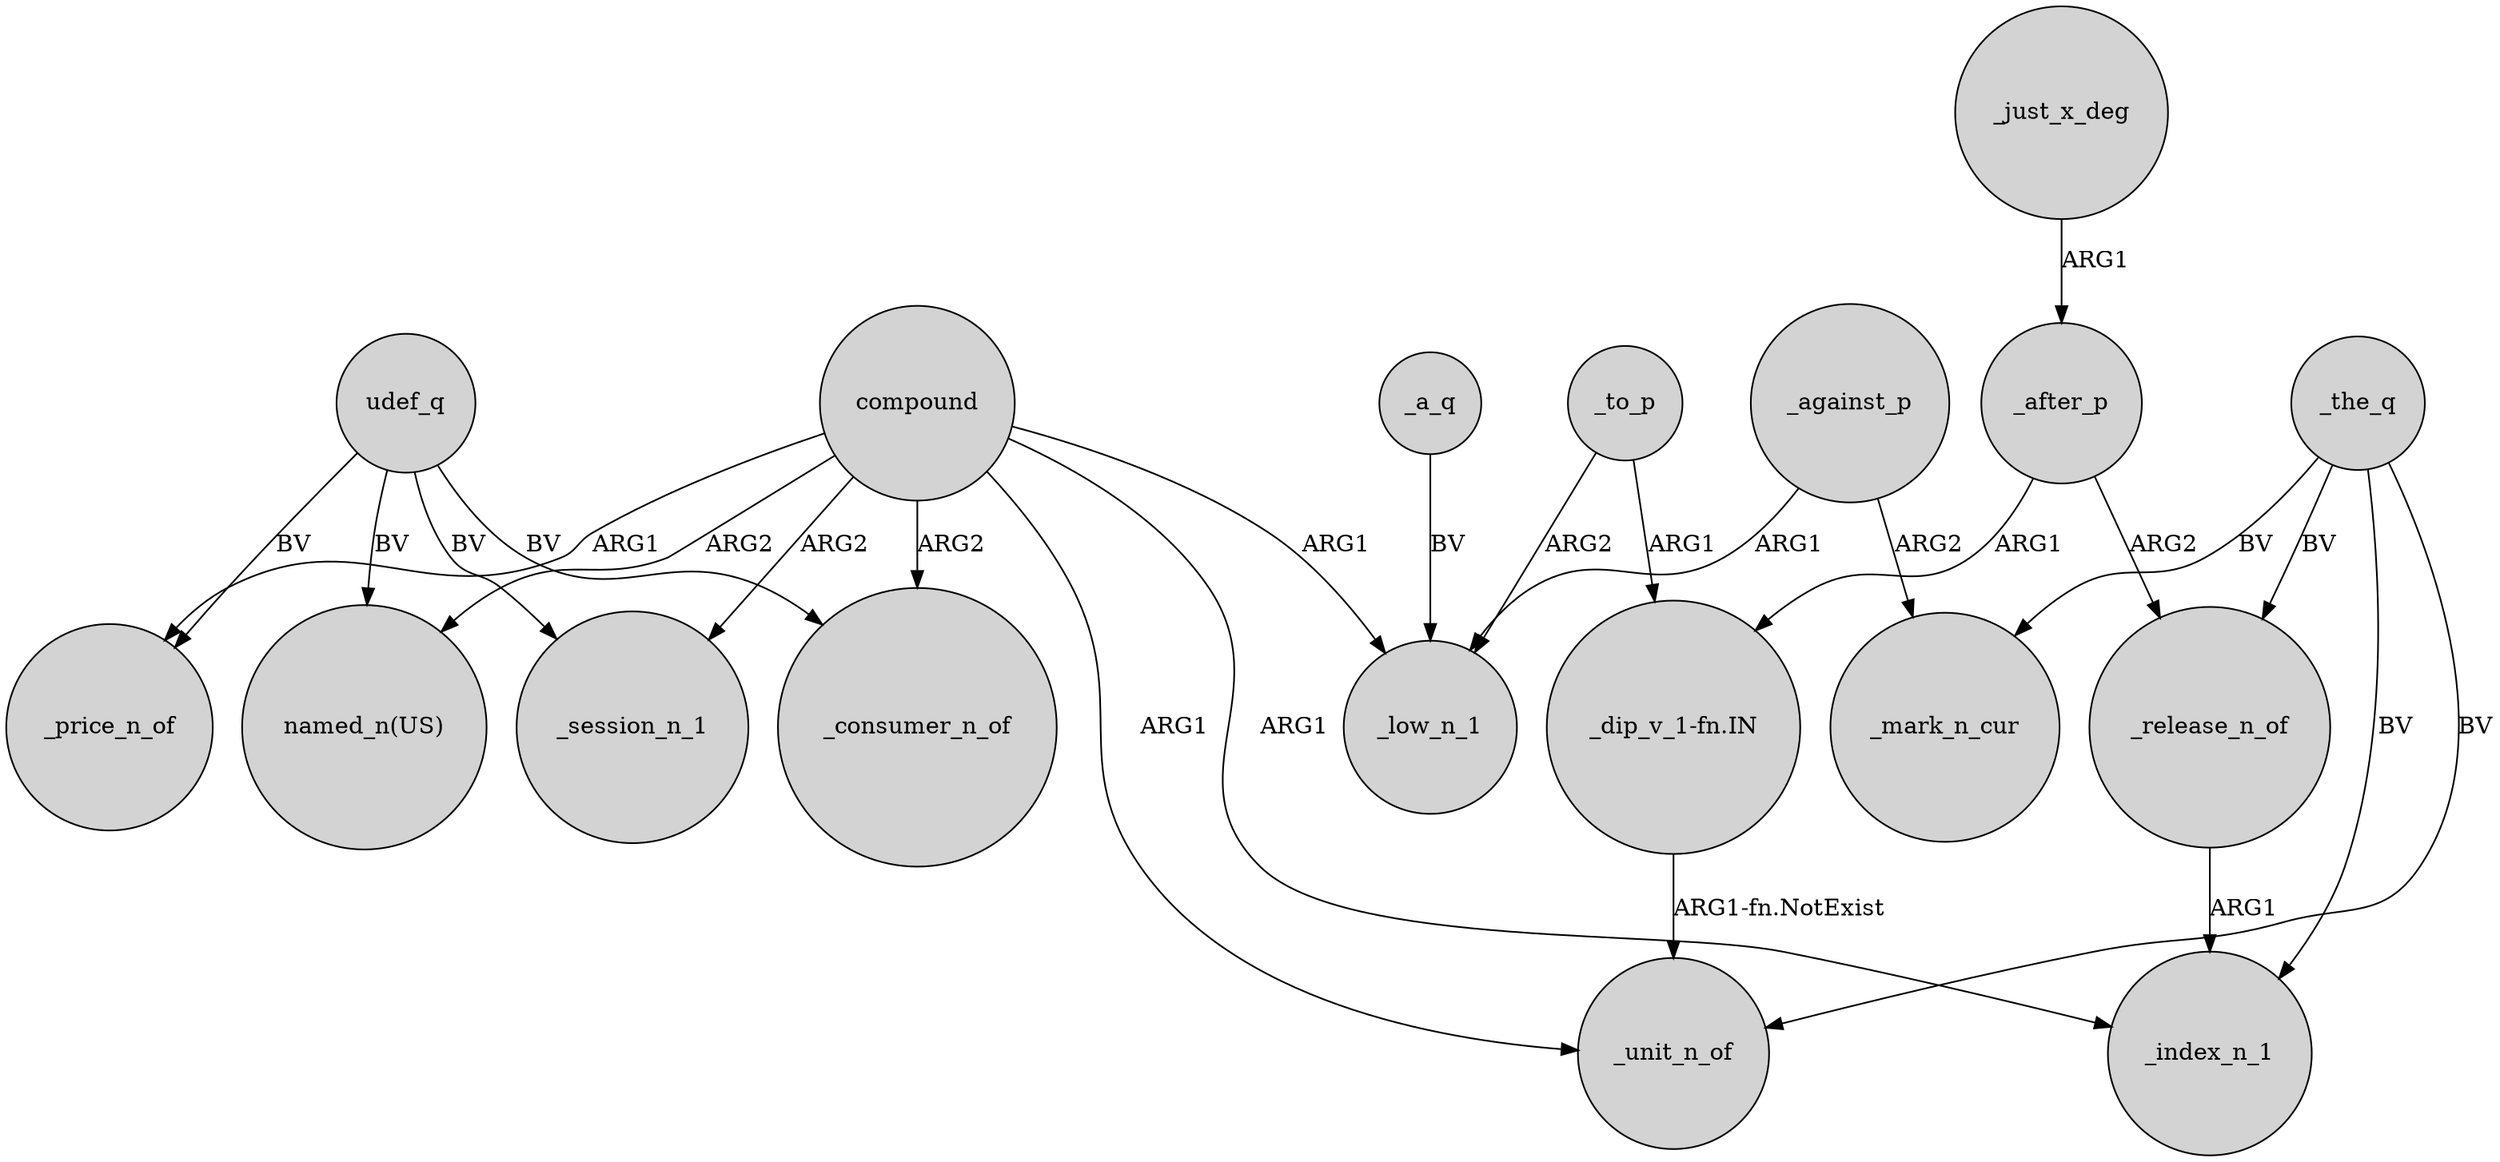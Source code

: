 digraph {
	node [shape=circle style=filled]
	_just_x_deg -> _after_p [label=ARG1]
	udef_q -> "named_n(US)" [label=BV]
	"_dip_v_1-fn.IN" -> _unit_n_of [label="ARG1-fn.NotExist"]
	udef_q -> _price_n_of [label=BV]
	compound -> _unit_n_of [label=ARG1]
	_to_p -> _low_n_1 [label=ARG2]
	compound -> "named_n(US)" [label=ARG2]
	_the_q -> _release_n_of [label=BV]
	_to_p -> "_dip_v_1-fn.IN" [label=ARG1]
	_after_p -> _release_n_of [label=ARG2]
	_against_p -> _low_n_1 [label=ARG1]
	udef_q -> _consumer_n_of [label=BV]
	_a_q -> _low_n_1 [label=BV]
	_the_q -> _mark_n_cur [label=BV]
	_the_q -> _index_n_1 [label=BV]
	_after_p -> "_dip_v_1-fn.IN" [label=ARG1]
	udef_q -> _session_n_1 [label=BV]
	compound -> _consumer_n_of [label=ARG2]
	_release_n_of -> _index_n_1 [label=ARG1]
	_against_p -> _mark_n_cur [label=ARG2]
	compound -> _price_n_of [label=ARG1]
	_the_q -> _unit_n_of [label=BV]
	compound -> _low_n_1 [label=ARG1]
	compound -> _index_n_1 [label=ARG1]
	compound -> _session_n_1 [label=ARG2]
}
